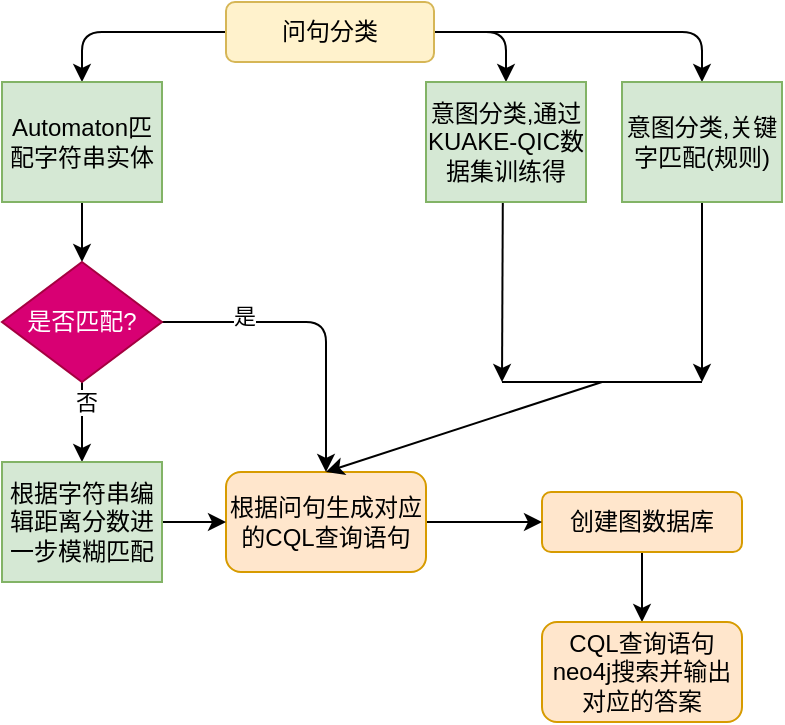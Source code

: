 <mxfile>
    <diagram id="4HbX9dmPGqkRV7j8OC8i" name="第 1 页">
        <mxGraphModel dx="615" dy="1552" grid="1" gridSize="10" guides="1" tooltips="1" connect="1" arrows="1" fold="1" page="1" pageScale="1" pageWidth="827" pageHeight="1169" background="none" math="0" shadow="0">
            <root>
                <mxCell id="0"/>
                <mxCell id="1" parent="0"/>
                <mxCell id="8" style="edgeStyle=none;html=1;exitX=0.5;exitY=1;exitDx=0;exitDy=0;" parent="1" source="2" target="5" edge="1">
                    <mxGeometry relative="1" as="geometry"/>
                </mxCell>
                <mxCell id="2" value="创建图数据库" style="rounded=1;whiteSpace=wrap;html=1;fillColor=#ffe6cc;strokeColor=#d79b00;" parent="1" vertex="1">
                    <mxGeometry x="470" y="55" width="100" height="30" as="geometry"/>
                </mxCell>
                <mxCell id="30" style="edgeStyle=orthogonalEdgeStyle;html=1;entryX=0.5;entryY=0;entryDx=0;entryDy=0;" parent="1" source="3" target="13" edge="1">
                    <mxGeometry relative="1" as="geometry"/>
                </mxCell>
                <mxCell id="32" style="edgeStyle=orthogonalEdgeStyle;html=1;entryX=0.5;entryY=0;entryDx=0;entryDy=0;" parent="1" source="3" target="11" edge="1">
                    <mxGeometry relative="1" as="geometry"/>
                </mxCell>
                <mxCell id="36" style="edgeStyle=orthogonalEdgeStyle;html=1;entryX=0.5;entryY=0;entryDx=0;entryDy=0;exitX=1;exitY=0.5;exitDx=0;exitDy=0;" parent="1" source="3" target="10" edge="1">
                    <mxGeometry relative="1" as="geometry"/>
                </mxCell>
                <mxCell id="3" value="问句分类" style="rounded=1;whiteSpace=wrap;html=1;fillColor=#fff2cc;strokeColor=#d6b656;" parent="1" vertex="1">
                    <mxGeometry x="312" y="-190" width="104" height="30" as="geometry"/>
                </mxCell>
                <mxCell id="6" style="edgeStyle=none;html=1;" parent="1" source="4" target="2" edge="1">
                    <mxGeometry relative="1" as="geometry"/>
                </mxCell>
                <mxCell id="4" value="根据问句生成对应的CQL查询语句" style="rounded=1;whiteSpace=wrap;html=1;fillColor=#ffe6cc;strokeColor=#d79b00;" parent="1" vertex="1">
                    <mxGeometry x="312" y="45" width="100" height="50" as="geometry"/>
                </mxCell>
                <mxCell id="5" value="CQL查询语句neo4j搜索并输出对应的答案" style="rounded=1;whiteSpace=wrap;html=1;fillColor=#ffe6cc;strokeColor=#d79b00;" parent="1" vertex="1">
                    <mxGeometry x="470" y="120" width="100" height="50" as="geometry"/>
                </mxCell>
                <mxCell id="18" style="edgeStyle=none;html=1;exitX=0.48;exitY=1.004;exitDx=0;exitDy=0;exitPerimeter=0;" parent="1" source="10" edge="1">
                    <mxGeometry relative="1" as="geometry">
                        <mxPoint x="450" as="targetPoint"/>
                    </mxGeometry>
                </mxCell>
                <mxCell id="10" value="意图分类,通过KUAKE-QIC数据集训练得" style="whiteSpace=wrap;html=1;fillColor=#d5e8d4;strokeColor=#82b366;" parent="1" vertex="1">
                    <mxGeometry x="412" y="-150" width="80" height="60" as="geometry"/>
                </mxCell>
                <mxCell id="19" style="edgeStyle=none;html=1;" parent="1" source="11" edge="1">
                    <mxGeometry relative="1" as="geometry">
                        <mxPoint x="550" as="targetPoint"/>
                    </mxGeometry>
                </mxCell>
                <mxCell id="11" value="意图分类,关键字匹配(规则)" style="whiteSpace=wrap;html=1;fillColor=#d5e8d4;strokeColor=#82b366;" parent="1" vertex="1">
                    <mxGeometry x="510" y="-150" width="80" height="60" as="geometry"/>
                </mxCell>
                <mxCell id="21" style="edgeStyle=elbowEdgeStyle;elbow=vertical;html=1;entryX=0.5;entryY=0;entryDx=0;entryDy=0;" parent="1" source="13" target="15" edge="1">
                    <mxGeometry relative="1" as="geometry"/>
                </mxCell>
                <mxCell id="13" value="Automaton匹配字符串实体" style="whiteSpace=wrap;html=1;fillColor=#d5e8d4;strokeColor=#82b366;" parent="1" vertex="1">
                    <mxGeometry x="200" y="-150" width="80" height="60" as="geometry"/>
                </mxCell>
                <mxCell id="24" style="edgeStyle=orthogonalEdgeStyle;html=1;entryX=0.5;entryY=0;entryDx=0;entryDy=0;elbow=vertical;exitX=1;exitY=0.5;exitDx=0;exitDy=0;" parent="1" source="15" target="4" edge="1">
                    <mxGeometry relative="1" as="geometry"/>
                </mxCell>
                <mxCell id="26" value="是" style="edgeLabel;html=1;align=center;verticalAlign=middle;resizable=0;points=[];" parent="24" vertex="1" connectable="0">
                    <mxGeometry x="-0.465" y="3" relative="1" as="geometry">
                        <mxPoint x="-1" as="offset"/>
                    </mxGeometry>
                </mxCell>
                <mxCell id="28" style="edgeStyle=none;html=1;entryX=0.5;entryY=0;entryDx=0;entryDy=0;elbow=vertical;" parent="1" source="15" target="27" edge="1">
                    <mxGeometry relative="1" as="geometry"/>
                </mxCell>
                <mxCell id="33" value="否" style="edgeLabel;html=1;align=center;verticalAlign=middle;resizable=0;points=[];" parent="28" vertex="1" connectable="0">
                    <mxGeometry x="-0.519" y="2" relative="1" as="geometry">
                        <mxPoint as="offset"/>
                    </mxGeometry>
                </mxCell>
                <mxCell id="15" value="是否匹配?" style="rhombus;whiteSpace=wrap;html=1;fillColor=#d80073;fontColor=#ffffff;strokeColor=#A50040;" parent="1" vertex="1">
                    <mxGeometry x="200" y="-60" width="80" height="60" as="geometry"/>
                </mxCell>
                <mxCell id="17" value="" style="endArrow=none;html=1;" parent="1" edge="1">
                    <mxGeometry width="50" height="50" relative="1" as="geometry">
                        <mxPoint x="450" as="sourcePoint"/>
                        <mxPoint x="550" as="targetPoint"/>
                    </mxGeometry>
                </mxCell>
                <mxCell id="20" value="" style="endArrow=classic;html=1;elbow=vertical;entryX=0.5;entryY=0;entryDx=0;entryDy=0;" parent="1" target="4" edge="1">
                    <mxGeometry width="50" height="50" relative="1" as="geometry">
                        <mxPoint x="500" as="sourcePoint"/>
                        <mxPoint x="670" y="-60" as="targetPoint"/>
                    </mxGeometry>
                </mxCell>
                <mxCell id="29" style="edgeStyle=none;html=1;entryX=0;entryY=0.5;entryDx=0;entryDy=0;elbow=vertical;" parent="1" source="27" target="4" edge="1">
                    <mxGeometry relative="1" as="geometry"/>
                </mxCell>
                <mxCell id="27" value="根据字符串编辑距离分数进一步模糊匹配" style="whiteSpace=wrap;html=1;fillColor=#d5e8d4;strokeColor=#82b366;" parent="1" vertex="1">
                    <mxGeometry x="200" y="40" width="80" height="60" as="geometry"/>
                </mxCell>
            </root>
        </mxGraphModel>
    </diagram>
</mxfile>